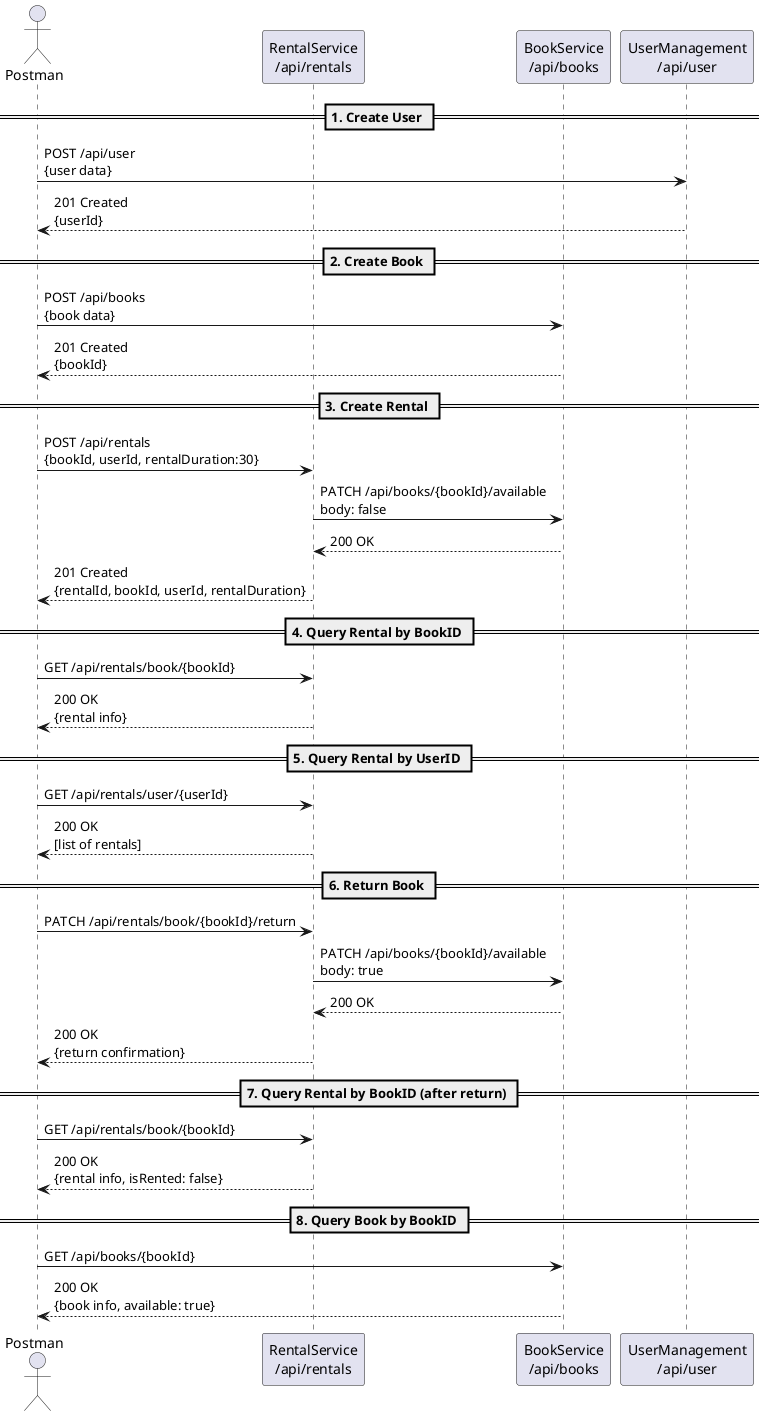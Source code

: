 ' filepath: run-rental.puml
@startuml
actor Postman
participant RentalService as "RentalService\n/api/rentals"
participant BookService as "BookService\n/api/books"
participant UserManagement as "UserManagement\n/api/user"

== 1. Create User ==
Postman -> UserManagement : POST /api/user\n{user data}
UserManagement --> Postman : 201 Created\n{userId}

== 2. Create Book ==
Postman -> BookService : POST /api/books\n{book data}
BookService --> Postman : 201 Created\n{bookId}

== 3. Create Rental ==
Postman -> RentalService : POST /api/rentals\n{bookId, userId, rentalDuration:30}
RentalService -> BookService : PATCH /api/books/{bookId}/available\nbody: false
BookService --> RentalService : 200 OK
RentalService --> Postman : 201 Created\n{rentalId, bookId, userId, rentalDuration}

== 4. Query Rental by BookID ==
Postman -> RentalService : GET /api/rentals/book/{bookId}
RentalService --> Postman : 200 OK\n{rental info}

== 5. Query Rental by UserID ==
Postman -> RentalService : GET /api/rentals/user/{userId}
RentalService --> Postman : 200 OK\n[list of rentals]

== 6. Return Book ==
Postman -> RentalService : PATCH /api/rentals/book/{bookId}/return
RentalService -> BookService : PATCH /api/books/{bookId}/available\nbody: true
BookService --> RentalService : 200 OK
RentalService --> Postman : 200 OK\n{return confirmation}

== 7. Query Rental by BookID (after return) ==
Postman -> RentalService : GET /api/rentals/book/{bookId}
RentalService --> Postman : 200 OK\n{rental info, isRented: false}

== 8. Query Book by BookID ==
Postman -> BookService : GET /api/books/{bookId}
BookService --> Postman : 200 OK\n{book info, available: true}

@enduml